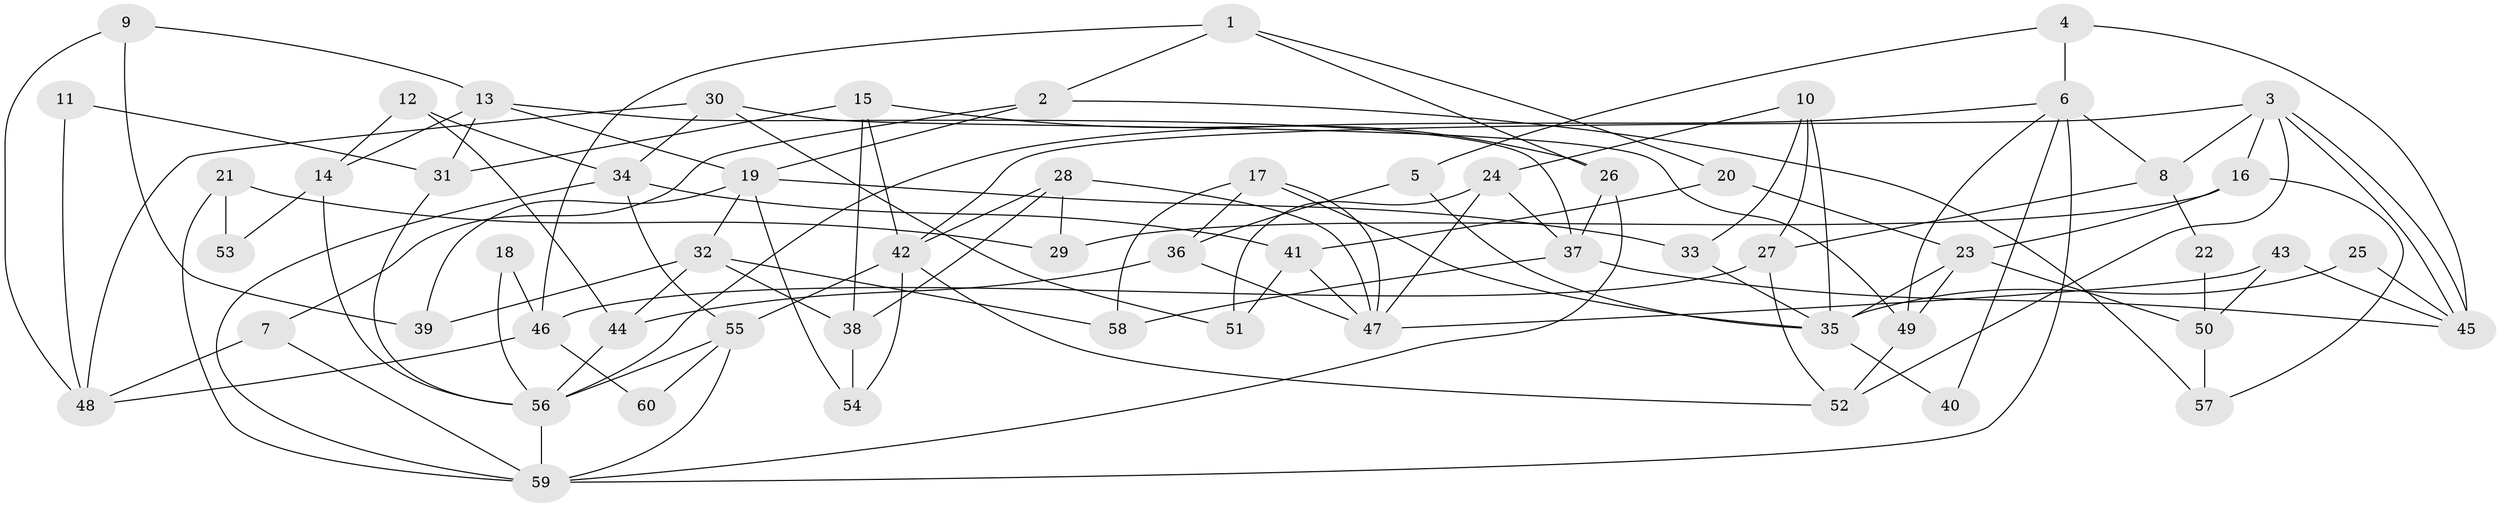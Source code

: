 // coarse degree distribution, {4: 0.16216216216216217, 8: 0.08108108108108109, 6: 0.16216216216216217, 3: 0.16216216216216217, 5: 0.1891891891891892, 7: 0.13513513513513514, 2: 0.10810810810810811}
// Generated by graph-tools (version 1.1) at 2025/52/02/27/25 19:52:08]
// undirected, 60 vertices, 120 edges
graph export_dot {
graph [start="1"]
  node [color=gray90,style=filled];
  1;
  2;
  3;
  4;
  5;
  6;
  7;
  8;
  9;
  10;
  11;
  12;
  13;
  14;
  15;
  16;
  17;
  18;
  19;
  20;
  21;
  22;
  23;
  24;
  25;
  26;
  27;
  28;
  29;
  30;
  31;
  32;
  33;
  34;
  35;
  36;
  37;
  38;
  39;
  40;
  41;
  42;
  43;
  44;
  45;
  46;
  47;
  48;
  49;
  50;
  51;
  52;
  53;
  54;
  55;
  56;
  57;
  58;
  59;
  60;
  1 -- 26;
  1 -- 46;
  1 -- 2;
  1 -- 20;
  2 -- 19;
  2 -- 7;
  2 -- 57;
  3 -- 45;
  3 -- 45;
  3 -- 16;
  3 -- 8;
  3 -- 42;
  3 -- 52;
  4 -- 6;
  4 -- 45;
  4 -- 5;
  5 -- 35;
  5 -- 36;
  6 -- 56;
  6 -- 8;
  6 -- 40;
  6 -- 49;
  6 -- 59;
  7 -- 59;
  7 -- 48;
  8 -- 27;
  8 -- 22;
  9 -- 48;
  9 -- 39;
  9 -- 13;
  10 -- 33;
  10 -- 24;
  10 -- 27;
  10 -- 35;
  11 -- 31;
  11 -- 48;
  12 -- 34;
  12 -- 14;
  12 -- 44;
  13 -- 31;
  13 -- 14;
  13 -- 19;
  13 -- 37;
  14 -- 56;
  14 -- 53;
  15 -- 42;
  15 -- 38;
  15 -- 26;
  15 -- 31;
  16 -- 57;
  16 -- 23;
  16 -- 29;
  17 -- 58;
  17 -- 47;
  17 -- 35;
  17 -- 36;
  18 -- 46;
  18 -- 56;
  19 -- 54;
  19 -- 32;
  19 -- 33;
  19 -- 39;
  20 -- 23;
  20 -- 41;
  21 -- 29;
  21 -- 59;
  21 -- 53;
  22 -- 50;
  23 -- 49;
  23 -- 35;
  23 -- 50;
  24 -- 47;
  24 -- 37;
  24 -- 51;
  25 -- 45;
  25 -- 35;
  26 -- 59;
  26 -- 37;
  27 -- 52;
  27 -- 46;
  28 -- 47;
  28 -- 42;
  28 -- 29;
  28 -- 38;
  30 -- 51;
  30 -- 49;
  30 -- 34;
  30 -- 48;
  31 -- 56;
  32 -- 44;
  32 -- 38;
  32 -- 39;
  32 -- 58;
  33 -- 35;
  34 -- 55;
  34 -- 41;
  34 -- 59;
  35 -- 40;
  36 -- 44;
  36 -- 47;
  37 -- 45;
  37 -- 58;
  38 -- 54;
  41 -- 47;
  41 -- 51;
  42 -- 55;
  42 -- 52;
  42 -- 54;
  43 -- 45;
  43 -- 47;
  43 -- 50;
  44 -- 56;
  46 -- 48;
  46 -- 60;
  49 -- 52;
  50 -- 57;
  55 -- 56;
  55 -- 59;
  55 -- 60;
  56 -- 59;
}
